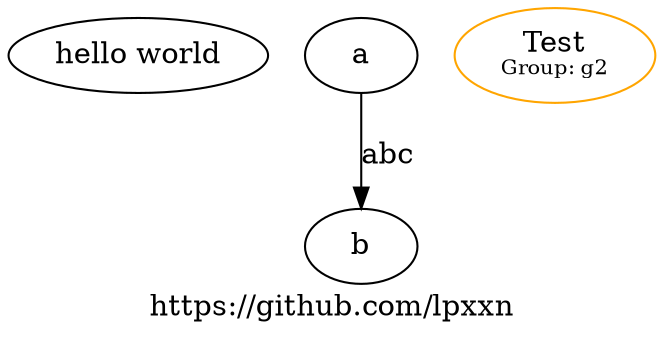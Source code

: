 digraph G {
    label = "https://github.com/lpxxn"
    n1 [label="hello world"];
    a -> b[label=abc];
    c [label=<Test<BR /><FONT POINT-SIZE="10">Group: g2</FONT>>; color=orange];
}
